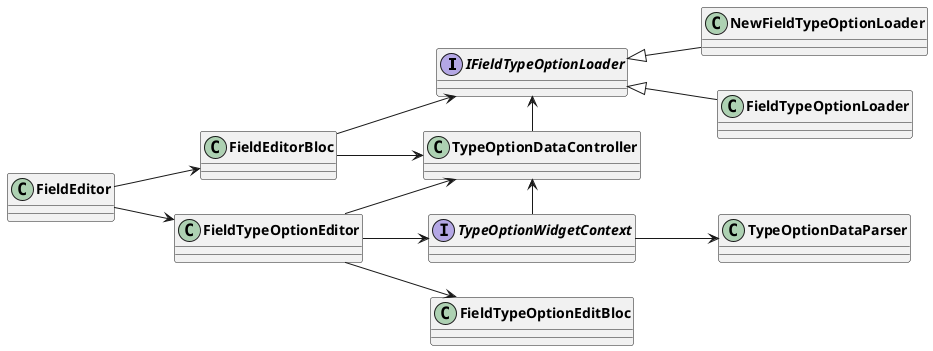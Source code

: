 
@startuml Field Editor
skinparam classFontStyle Bold
skinparam ActivityBackgroundColor Silver
skinparam ActivityBorderColor DimGray
left to right direction

interface IFieldTypeOptionLoader
interface TypeOptionWidgetContext

FieldEditor --> FieldEditorBloc
FieldEditor --> FieldTypeOptionEditor

'Context loader
FieldEditorBloc --> IFieldTypeOptionLoader
FieldEditorBloc --> TypeOptionDataController
NewFieldTypeOptionLoader -u-|> IFieldTypeOptionLoader
FieldTypeOptionLoader -u-|> IFieldTypeOptionLoader

FieldTypeOptionEditor --> FieldTypeOptionEditBloc
FieldTypeOptionEditor --> TypeOptionWidgetContext
FieldTypeOptionEditor --> TypeOptionDataController
TypeOptionDataController -l-> IFieldTypeOptionLoader

'Context
TypeOptionWidgetContext -l-> TypeOptionDataController
TypeOptionWidgetContext --> TypeOptionDataParser
@enduml

@startuml Field Type Option Editor
skinparam classFontStyle Bold
skinparam ActivityBackgroundColor Silver
skinparam ActivityBorderColor DimGray
left to right direction

interface TypeOptionWidgetContext

TypeOptionWidgetContext --> TypeOptionDataController

'type option builder
FieldTypeOptionEditor --> TypeOptionWidgetBuilder
CheckboxTypeOptionWidgetBuilder -u-|> TypeOptionWidgetBuilder
CheckboxTypeOptionWidgetBuilder --> CheckboxTypeOptionContext
CheckboxTypeOptionContext --|> TypeOptionWidgetContext

DateTypeOptionWidgetBuilder -u-|> TypeOptionWidgetBuilder
DateTypeOptionWidgetBuilder --> DateTypeOptionContext
DateTypeOptionContext --|> TypeOptionWidgetContext

NumberTypeOptionWidgetBuilder -u-|> TypeOptionWidgetBuilder
NumberTypeOptionWidgetBuilder --> NumberTypeOptionContext
NumberTypeOptionContext --|> TypeOptionWidgetContext

SingleSelectTypeOptionWidgetBuilder -u-|> TypeOptionWidgetBuilder
SingleSelectTypeOptionWidgetBuilder --> SingleSelectTypeOptionContext
SingleSelectTypeOptionContext --|> TypeOptionWidgetContext

MultiSelectTypeOptionWidgetBuilder -u-|> TypeOptionWidgetBuilder
MultiSelectTypeOptionWidgetBuilder --> MultiSelectTypeOptionContext
MultiSelectTypeOptionContext --|> TypeOptionWidgetContext


RichTextTypeOptionWidgetBuilder -u-|> TypeOptionWidgetBuilder
RichTextTypeOptionWidgetBuilder --> RichTextTypeOptionContext
RichTextTypeOptionContext --|> TypeOptionWidgetContext

URLTypeOptionWidgetBuilder -u-|> TypeOptionWidgetBuilder
URLTypeOptionWidgetBuilder -->URLTypeOptionContext
URLTypeOptionContext --|> TypeOptionWidgetContext

TypeOptionWidgetContext --> TypeOptionDataParser
DateTypeOptionDataParser -u-|> TypeOptionDataParser
MultiSelectTypeOptionDataParser -u-|> TypeOptionDataParser
NumberTypeOptionDataParser -u-|> TypeOptionDataParser
SingleSelectTypeOptionDataParser -u-|> TypeOptionDataParser
CheckboxTypeOptionDataParser -u-|> TypeOptionDataParser
RichTextTypeOptionDataParser -u-|> TypeOptionDataParser
URLTypeOptionDataParser -u-|> TypeOptionDataParser
@enduml

